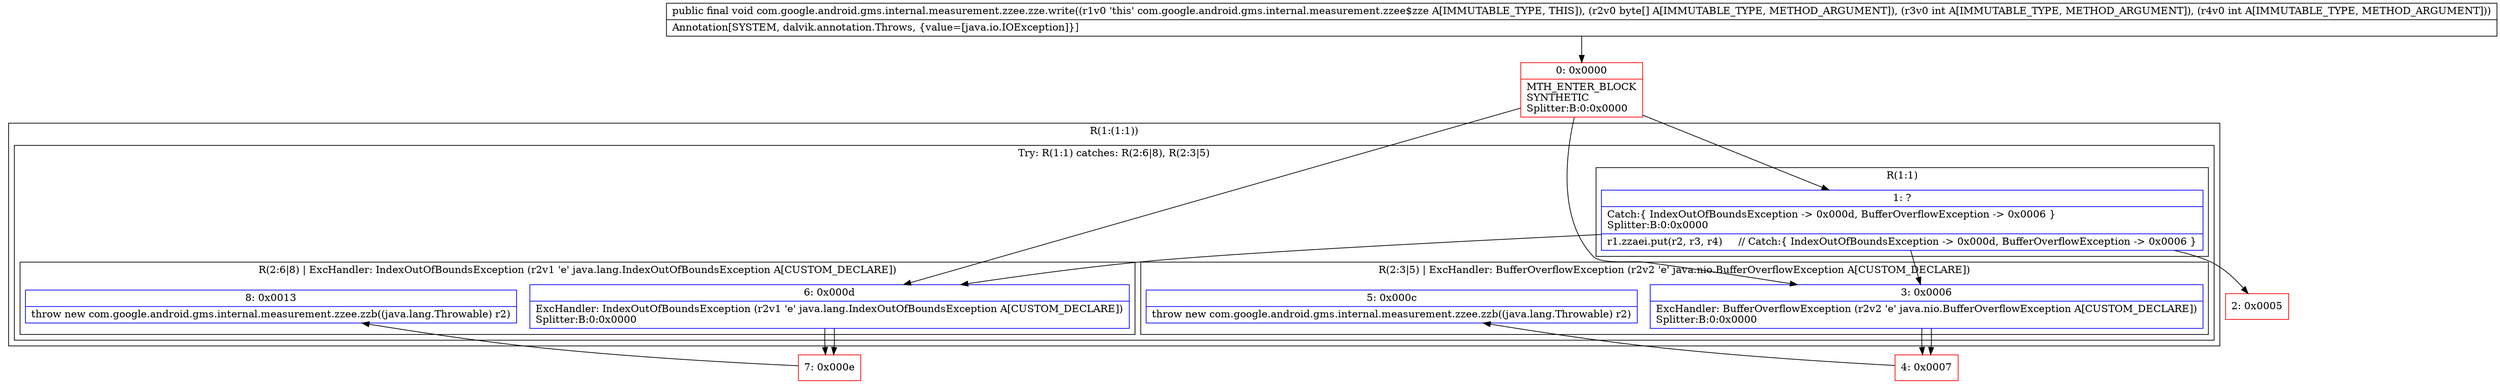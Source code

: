 digraph "CFG forcom.google.android.gms.internal.measurement.zzee.zze.write([BII)V" {
subgraph cluster_Region_1802042771 {
label = "R(1:(1:1))";
node [shape=record,color=blue];
subgraph cluster_TryCatchRegion_1300147504 {
label = "Try: R(1:1) catches: R(2:6|8), R(2:3|5)";
node [shape=record,color=blue];
subgraph cluster_Region_1549823319 {
label = "R(1:1)";
node [shape=record,color=blue];
Node_1 [shape=record,label="{1\:\ ?|Catch:\{ IndexOutOfBoundsException \-\> 0x000d, BufferOverflowException \-\> 0x0006 \}\lSplitter:B:0:0x0000\l|r1.zzaei.put(r2, r3, r4)     \/\/ Catch:\{ IndexOutOfBoundsException \-\> 0x000d, BufferOverflowException \-\> 0x0006 \}\l}"];
}
subgraph cluster_Region_11800478 {
label = "R(2:6|8) | ExcHandler: IndexOutOfBoundsException (r2v1 'e' java.lang.IndexOutOfBoundsException A[CUSTOM_DECLARE])\l";
node [shape=record,color=blue];
Node_6 [shape=record,label="{6\:\ 0x000d|ExcHandler: IndexOutOfBoundsException (r2v1 'e' java.lang.IndexOutOfBoundsException A[CUSTOM_DECLARE])\lSplitter:B:0:0x0000\l}"];
Node_8 [shape=record,label="{8\:\ 0x0013|throw new com.google.android.gms.internal.measurement.zzee.zzb((java.lang.Throwable) r2)\l}"];
}
subgraph cluster_Region_748482174 {
label = "R(2:3|5) | ExcHandler: BufferOverflowException (r2v2 'e' java.nio.BufferOverflowException A[CUSTOM_DECLARE])\l";
node [shape=record,color=blue];
Node_3 [shape=record,label="{3\:\ 0x0006|ExcHandler: BufferOverflowException (r2v2 'e' java.nio.BufferOverflowException A[CUSTOM_DECLARE])\lSplitter:B:0:0x0000\l}"];
Node_5 [shape=record,label="{5\:\ 0x000c|throw new com.google.android.gms.internal.measurement.zzee.zzb((java.lang.Throwable) r2)\l}"];
}
}
}
subgraph cluster_Region_11800478 {
label = "R(2:6|8) | ExcHandler: IndexOutOfBoundsException (r2v1 'e' java.lang.IndexOutOfBoundsException A[CUSTOM_DECLARE])\l";
node [shape=record,color=blue];
Node_6 [shape=record,label="{6\:\ 0x000d|ExcHandler: IndexOutOfBoundsException (r2v1 'e' java.lang.IndexOutOfBoundsException A[CUSTOM_DECLARE])\lSplitter:B:0:0x0000\l}"];
Node_8 [shape=record,label="{8\:\ 0x0013|throw new com.google.android.gms.internal.measurement.zzee.zzb((java.lang.Throwable) r2)\l}"];
}
subgraph cluster_Region_748482174 {
label = "R(2:3|5) | ExcHandler: BufferOverflowException (r2v2 'e' java.nio.BufferOverflowException A[CUSTOM_DECLARE])\l";
node [shape=record,color=blue];
Node_3 [shape=record,label="{3\:\ 0x0006|ExcHandler: BufferOverflowException (r2v2 'e' java.nio.BufferOverflowException A[CUSTOM_DECLARE])\lSplitter:B:0:0x0000\l}"];
Node_5 [shape=record,label="{5\:\ 0x000c|throw new com.google.android.gms.internal.measurement.zzee.zzb((java.lang.Throwable) r2)\l}"];
}
Node_0 [shape=record,color=red,label="{0\:\ 0x0000|MTH_ENTER_BLOCK\lSYNTHETIC\lSplitter:B:0:0x0000\l}"];
Node_2 [shape=record,color=red,label="{2\:\ 0x0005}"];
Node_4 [shape=record,color=red,label="{4\:\ 0x0007}"];
Node_7 [shape=record,color=red,label="{7\:\ 0x000e}"];
MethodNode[shape=record,label="{public final void com.google.android.gms.internal.measurement.zzee.zze.write((r1v0 'this' com.google.android.gms.internal.measurement.zzee$zze A[IMMUTABLE_TYPE, THIS]), (r2v0 byte[] A[IMMUTABLE_TYPE, METHOD_ARGUMENT]), (r3v0 int A[IMMUTABLE_TYPE, METHOD_ARGUMENT]), (r4v0 int A[IMMUTABLE_TYPE, METHOD_ARGUMENT]))  | Annotation[SYSTEM, dalvik.annotation.Throws, \{value=[java.io.IOException]\}]\l}"];
MethodNode -> Node_0;
Node_1 -> Node_2;
Node_1 -> Node_6;
Node_1 -> Node_3;
Node_6 -> Node_7;
Node_3 -> Node_4;
Node_6 -> Node_7;
Node_3 -> Node_4;
Node_0 -> Node_1;
Node_0 -> Node_6;
Node_0 -> Node_3;
Node_4 -> Node_5;
Node_7 -> Node_8;
}

